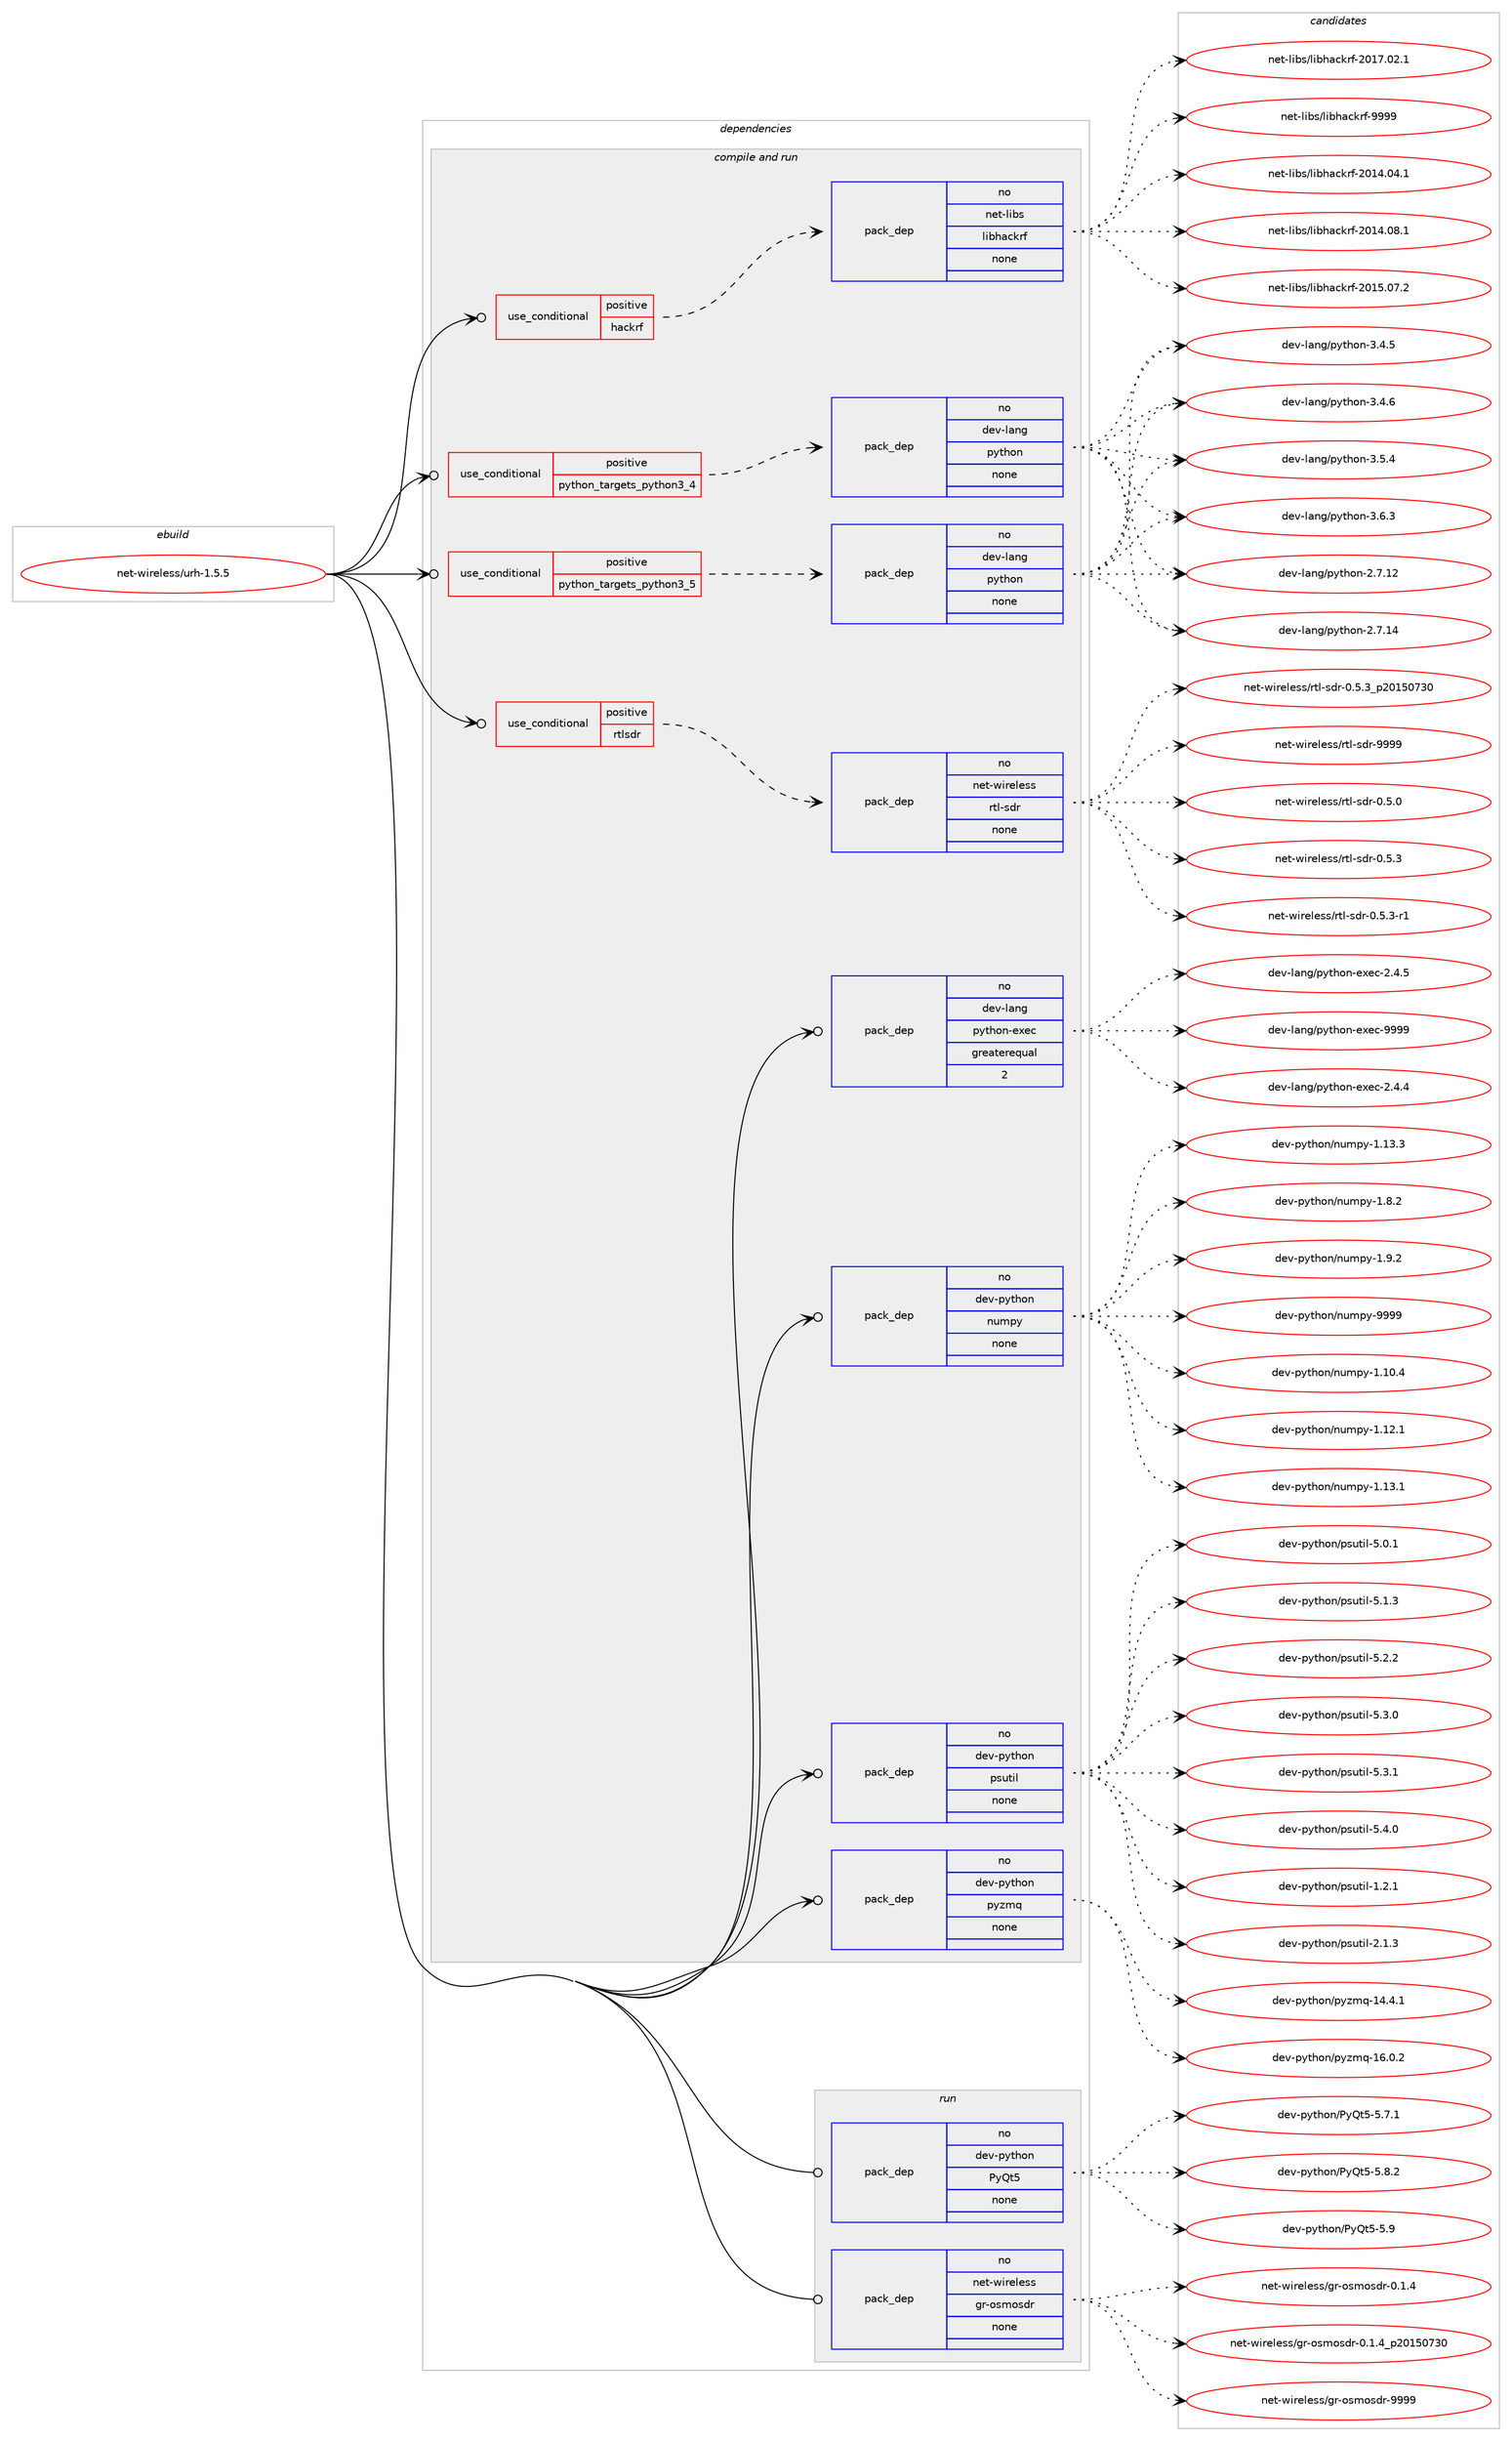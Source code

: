 digraph prolog {

# *************
# Graph options
# *************

newrank=true;
concentrate=true;
compound=true;
graph [rankdir=LR,fontname=Helvetica,fontsize=10,ranksep=1.5];#, ranksep=2.5, nodesep=0.2];
edge  [arrowhead=vee];
node  [fontname=Helvetica,fontsize=10];

# **********
# The ebuild
# **********

subgraph cluster_leftcol {
color=gray;
rank=same;
label=<<i>ebuild</i>>;
id [label="net-wireless/urh-1.5.5", color=red, width=4, href="../net-wireless/urh-1.5.5.svg"];
}

# ****************
# The dependencies
# ****************

subgraph cluster_midcol {
color=gray;
label=<<i>dependencies</i>>;
subgraph cluster_compile {
fillcolor="#eeeeee";
style=filled;
label=<<i>compile</i>>;
}
subgraph cluster_compileandrun {
fillcolor="#eeeeee";
style=filled;
label=<<i>compile and run</i>>;
subgraph cond108861 {
dependency440389 [label=<<TABLE BORDER="0" CELLBORDER="1" CELLSPACING="0" CELLPADDING="4"><TR><TD ROWSPAN="3" CELLPADDING="10">use_conditional</TD></TR><TR><TD>positive</TD></TR><TR><TD>hackrf</TD></TR></TABLE>>, shape=none, color=red];
subgraph pack323886 {
dependency440390 [label=<<TABLE BORDER="0" CELLBORDER="1" CELLSPACING="0" CELLPADDING="4" WIDTH="220"><TR><TD ROWSPAN="6" CELLPADDING="30">pack_dep</TD></TR><TR><TD WIDTH="110">no</TD></TR><TR><TD>net-libs</TD></TR><TR><TD>libhackrf</TD></TR><TR><TD>none</TD></TR><TR><TD></TD></TR></TABLE>>, shape=none, color=blue];
}
dependency440389:e -> dependency440390:w [weight=20,style="dashed",arrowhead="vee"];
}
id:e -> dependency440389:w [weight=20,style="solid",arrowhead="odotvee"];
subgraph cond108862 {
dependency440391 [label=<<TABLE BORDER="0" CELLBORDER="1" CELLSPACING="0" CELLPADDING="4"><TR><TD ROWSPAN="3" CELLPADDING="10">use_conditional</TD></TR><TR><TD>positive</TD></TR><TR><TD>python_targets_python3_4</TD></TR></TABLE>>, shape=none, color=red];
subgraph pack323887 {
dependency440392 [label=<<TABLE BORDER="0" CELLBORDER="1" CELLSPACING="0" CELLPADDING="4" WIDTH="220"><TR><TD ROWSPAN="6" CELLPADDING="30">pack_dep</TD></TR><TR><TD WIDTH="110">no</TD></TR><TR><TD>dev-lang</TD></TR><TR><TD>python</TD></TR><TR><TD>none</TD></TR><TR><TD></TD></TR></TABLE>>, shape=none, color=blue];
}
dependency440391:e -> dependency440392:w [weight=20,style="dashed",arrowhead="vee"];
}
id:e -> dependency440391:w [weight=20,style="solid",arrowhead="odotvee"];
subgraph cond108863 {
dependency440393 [label=<<TABLE BORDER="0" CELLBORDER="1" CELLSPACING="0" CELLPADDING="4"><TR><TD ROWSPAN="3" CELLPADDING="10">use_conditional</TD></TR><TR><TD>positive</TD></TR><TR><TD>python_targets_python3_5</TD></TR></TABLE>>, shape=none, color=red];
subgraph pack323888 {
dependency440394 [label=<<TABLE BORDER="0" CELLBORDER="1" CELLSPACING="0" CELLPADDING="4" WIDTH="220"><TR><TD ROWSPAN="6" CELLPADDING="30">pack_dep</TD></TR><TR><TD WIDTH="110">no</TD></TR><TR><TD>dev-lang</TD></TR><TR><TD>python</TD></TR><TR><TD>none</TD></TR><TR><TD></TD></TR></TABLE>>, shape=none, color=blue];
}
dependency440393:e -> dependency440394:w [weight=20,style="dashed",arrowhead="vee"];
}
id:e -> dependency440393:w [weight=20,style="solid",arrowhead="odotvee"];
subgraph cond108864 {
dependency440395 [label=<<TABLE BORDER="0" CELLBORDER="1" CELLSPACING="0" CELLPADDING="4"><TR><TD ROWSPAN="3" CELLPADDING="10">use_conditional</TD></TR><TR><TD>positive</TD></TR><TR><TD>rtlsdr</TD></TR></TABLE>>, shape=none, color=red];
subgraph pack323889 {
dependency440396 [label=<<TABLE BORDER="0" CELLBORDER="1" CELLSPACING="0" CELLPADDING="4" WIDTH="220"><TR><TD ROWSPAN="6" CELLPADDING="30">pack_dep</TD></TR><TR><TD WIDTH="110">no</TD></TR><TR><TD>net-wireless</TD></TR><TR><TD>rtl-sdr</TD></TR><TR><TD>none</TD></TR><TR><TD></TD></TR></TABLE>>, shape=none, color=blue];
}
dependency440395:e -> dependency440396:w [weight=20,style="dashed",arrowhead="vee"];
}
id:e -> dependency440395:w [weight=20,style="solid",arrowhead="odotvee"];
subgraph pack323890 {
dependency440397 [label=<<TABLE BORDER="0" CELLBORDER="1" CELLSPACING="0" CELLPADDING="4" WIDTH="220"><TR><TD ROWSPAN="6" CELLPADDING="30">pack_dep</TD></TR><TR><TD WIDTH="110">no</TD></TR><TR><TD>dev-lang</TD></TR><TR><TD>python-exec</TD></TR><TR><TD>greaterequal</TD></TR><TR><TD>2</TD></TR></TABLE>>, shape=none, color=blue];
}
id:e -> dependency440397:w [weight=20,style="solid",arrowhead="odotvee"];
subgraph pack323891 {
dependency440398 [label=<<TABLE BORDER="0" CELLBORDER="1" CELLSPACING="0" CELLPADDING="4" WIDTH="220"><TR><TD ROWSPAN="6" CELLPADDING="30">pack_dep</TD></TR><TR><TD WIDTH="110">no</TD></TR><TR><TD>dev-python</TD></TR><TR><TD>numpy</TD></TR><TR><TD>none</TD></TR><TR><TD></TD></TR></TABLE>>, shape=none, color=blue];
}
id:e -> dependency440398:w [weight=20,style="solid",arrowhead="odotvee"];
subgraph pack323892 {
dependency440399 [label=<<TABLE BORDER="0" CELLBORDER="1" CELLSPACING="0" CELLPADDING="4" WIDTH="220"><TR><TD ROWSPAN="6" CELLPADDING="30">pack_dep</TD></TR><TR><TD WIDTH="110">no</TD></TR><TR><TD>dev-python</TD></TR><TR><TD>psutil</TD></TR><TR><TD>none</TD></TR><TR><TD></TD></TR></TABLE>>, shape=none, color=blue];
}
id:e -> dependency440399:w [weight=20,style="solid",arrowhead="odotvee"];
subgraph pack323893 {
dependency440400 [label=<<TABLE BORDER="0" CELLBORDER="1" CELLSPACING="0" CELLPADDING="4" WIDTH="220"><TR><TD ROWSPAN="6" CELLPADDING="30">pack_dep</TD></TR><TR><TD WIDTH="110">no</TD></TR><TR><TD>dev-python</TD></TR><TR><TD>pyzmq</TD></TR><TR><TD>none</TD></TR><TR><TD></TD></TR></TABLE>>, shape=none, color=blue];
}
id:e -> dependency440400:w [weight=20,style="solid",arrowhead="odotvee"];
}
subgraph cluster_run {
fillcolor="#eeeeee";
style=filled;
label=<<i>run</i>>;
subgraph pack323894 {
dependency440401 [label=<<TABLE BORDER="0" CELLBORDER="1" CELLSPACING="0" CELLPADDING="4" WIDTH="220"><TR><TD ROWSPAN="6" CELLPADDING="30">pack_dep</TD></TR><TR><TD WIDTH="110">no</TD></TR><TR><TD>dev-python</TD></TR><TR><TD>PyQt5</TD></TR><TR><TD>none</TD></TR><TR><TD></TD></TR></TABLE>>, shape=none, color=blue];
}
id:e -> dependency440401:w [weight=20,style="solid",arrowhead="odot"];
subgraph pack323895 {
dependency440402 [label=<<TABLE BORDER="0" CELLBORDER="1" CELLSPACING="0" CELLPADDING="4" WIDTH="220"><TR><TD ROWSPAN="6" CELLPADDING="30">pack_dep</TD></TR><TR><TD WIDTH="110">no</TD></TR><TR><TD>net-wireless</TD></TR><TR><TD>gr-osmosdr</TD></TR><TR><TD>none</TD></TR><TR><TD></TD></TR></TABLE>>, shape=none, color=blue];
}
id:e -> dependency440402:w [weight=20,style="solid",arrowhead="odot"];
}
}

# **************
# The candidates
# **************

subgraph cluster_choices {
rank=same;
color=gray;
label=<<i>candidates</i>>;

subgraph choice323886 {
color=black;
nodesep=1;
choice11010111645108105981154710810598104979910711410245504849524648524649 [label="net-libs/libhackrf-2014.04.1", color=red, width=4,href="../net-libs/libhackrf-2014.04.1.svg"];
choice11010111645108105981154710810598104979910711410245504849524648564649 [label="net-libs/libhackrf-2014.08.1", color=red, width=4,href="../net-libs/libhackrf-2014.08.1.svg"];
choice11010111645108105981154710810598104979910711410245504849534648554650 [label="net-libs/libhackrf-2015.07.2", color=red, width=4,href="../net-libs/libhackrf-2015.07.2.svg"];
choice11010111645108105981154710810598104979910711410245504849554648504649 [label="net-libs/libhackrf-2017.02.1", color=red, width=4,href="../net-libs/libhackrf-2017.02.1.svg"];
choice1101011164510810598115471081059810497991071141024557575757 [label="net-libs/libhackrf-9999", color=red, width=4,href="../net-libs/libhackrf-9999.svg"];
dependency440390:e -> choice11010111645108105981154710810598104979910711410245504849524648524649:w [style=dotted,weight="100"];
dependency440390:e -> choice11010111645108105981154710810598104979910711410245504849524648564649:w [style=dotted,weight="100"];
dependency440390:e -> choice11010111645108105981154710810598104979910711410245504849534648554650:w [style=dotted,weight="100"];
dependency440390:e -> choice11010111645108105981154710810598104979910711410245504849554648504649:w [style=dotted,weight="100"];
dependency440390:e -> choice1101011164510810598115471081059810497991071141024557575757:w [style=dotted,weight="100"];
}
subgraph choice323887 {
color=black;
nodesep=1;
choice10010111845108971101034711212111610411111045504655464950 [label="dev-lang/python-2.7.12", color=red, width=4,href="../dev-lang/python-2.7.12.svg"];
choice10010111845108971101034711212111610411111045504655464952 [label="dev-lang/python-2.7.14", color=red, width=4,href="../dev-lang/python-2.7.14.svg"];
choice100101118451089711010347112121116104111110455146524653 [label="dev-lang/python-3.4.5", color=red, width=4,href="../dev-lang/python-3.4.5.svg"];
choice100101118451089711010347112121116104111110455146524654 [label="dev-lang/python-3.4.6", color=red, width=4,href="../dev-lang/python-3.4.6.svg"];
choice100101118451089711010347112121116104111110455146534652 [label="dev-lang/python-3.5.4", color=red, width=4,href="../dev-lang/python-3.5.4.svg"];
choice100101118451089711010347112121116104111110455146544651 [label="dev-lang/python-3.6.3", color=red, width=4,href="../dev-lang/python-3.6.3.svg"];
dependency440392:e -> choice10010111845108971101034711212111610411111045504655464950:w [style=dotted,weight="100"];
dependency440392:e -> choice10010111845108971101034711212111610411111045504655464952:w [style=dotted,weight="100"];
dependency440392:e -> choice100101118451089711010347112121116104111110455146524653:w [style=dotted,weight="100"];
dependency440392:e -> choice100101118451089711010347112121116104111110455146524654:w [style=dotted,weight="100"];
dependency440392:e -> choice100101118451089711010347112121116104111110455146534652:w [style=dotted,weight="100"];
dependency440392:e -> choice100101118451089711010347112121116104111110455146544651:w [style=dotted,weight="100"];
}
subgraph choice323888 {
color=black;
nodesep=1;
choice10010111845108971101034711212111610411111045504655464950 [label="dev-lang/python-2.7.12", color=red, width=4,href="../dev-lang/python-2.7.12.svg"];
choice10010111845108971101034711212111610411111045504655464952 [label="dev-lang/python-2.7.14", color=red, width=4,href="../dev-lang/python-2.7.14.svg"];
choice100101118451089711010347112121116104111110455146524653 [label="dev-lang/python-3.4.5", color=red, width=4,href="../dev-lang/python-3.4.5.svg"];
choice100101118451089711010347112121116104111110455146524654 [label="dev-lang/python-3.4.6", color=red, width=4,href="../dev-lang/python-3.4.6.svg"];
choice100101118451089711010347112121116104111110455146534652 [label="dev-lang/python-3.5.4", color=red, width=4,href="../dev-lang/python-3.5.4.svg"];
choice100101118451089711010347112121116104111110455146544651 [label="dev-lang/python-3.6.3", color=red, width=4,href="../dev-lang/python-3.6.3.svg"];
dependency440394:e -> choice10010111845108971101034711212111610411111045504655464950:w [style=dotted,weight="100"];
dependency440394:e -> choice10010111845108971101034711212111610411111045504655464952:w [style=dotted,weight="100"];
dependency440394:e -> choice100101118451089711010347112121116104111110455146524653:w [style=dotted,weight="100"];
dependency440394:e -> choice100101118451089711010347112121116104111110455146524654:w [style=dotted,weight="100"];
dependency440394:e -> choice100101118451089711010347112121116104111110455146534652:w [style=dotted,weight="100"];
dependency440394:e -> choice100101118451089711010347112121116104111110455146544651:w [style=dotted,weight="100"];
}
subgraph choice323889 {
color=black;
nodesep=1;
choice110101116451191051141011081011151154711411610845115100114454846534648 [label="net-wireless/rtl-sdr-0.5.0", color=red, width=4,href="../net-wireless/rtl-sdr-0.5.0.svg"];
choice110101116451191051141011081011151154711411610845115100114454846534651 [label="net-wireless/rtl-sdr-0.5.3", color=red, width=4,href="../net-wireless/rtl-sdr-0.5.3.svg"];
choice1101011164511910511410110810111511547114116108451151001144548465346514511449 [label="net-wireless/rtl-sdr-0.5.3-r1", color=red, width=4,href="../net-wireless/rtl-sdr-0.5.3-r1.svg"];
choice110101116451191051141011081011151154711411610845115100114454846534651951125048495348555148 [label="net-wireless/rtl-sdr-0.5.3_p20150730", color=red, width=4,href="../net-wireless/rtl-sdr-0.5.3_p20150730.svg"];
choice1101011164511910511410110810111511547114116108451151001144557575757 [label="net-wireless/rtl-sdr-9999", color=red, width=4,href="../net-wireless/rtl-sdr-9999.svg"];
dependency440396:e -> choice110101116451191051141011081011151154711411610845115100114454846534648:w [style=dotted,weight="100"];
dependency440396:e -> choice110101116451191051141011081011151154711411610845115100114454846534651:w [style=dotted,weight="100"];
dependency440396:e -> choice1101011164511910511410110810111511547114116108451151001144548465346514511449:w [style=dotted,weight="100"];
dependency440396:e -> choice110101116451191051141011081011151154711411610845115100114454846534651951125048495348555148:w [style=dotted,weight="100"];
dependency440396:e -> choice1101011164511910511410110810111511547114116108451151001144557575757:w [style=dotted,weight="100"];
}
subgraph choice323890 {
color=black;
nodesep=1;
choice1001011184510897110103471121211161041111104510112010199455046524652 [label="dev-lang/python-exec-2.4.4", color=red, width=4,href="../dev-lang/python-exec-2.4.4.svg"];
choice1001011184510897110103471121211161041111104510112010199455046524653 [label="dev-lang/python-exec-2.4.5", color=red, width=4,href="../dev-lang/python-exec-2.4.5.svg"];
choice10010111845108971101034711212111610411111045101120101994557575757 [label="dev-lang/python-exec-9999", color=red, width=4,href="../dev-lang/python-exec-9999.svg"];
dependency440397:e -> choice1001011184510897110103471121211161041111104510112010199455046524652:w [style=dotted,weight="100"];
dependency440397:e -> choice1001011184510897110103471121211161041111104510112010199455046524653:w [style=dotted,weight="100"];
dependency440397:e -> choice10010111845108971101034711212111610411111045101120101994557575757:w [style=dotted,weight="100"];
}
subgraph choice323891 {
color=black;
nodesep=1;
choice100101118451121211161041111104711011710911212145494649484652 [label="dev-python/numpy-1.10.4", color=red, width=4,href="../dev-python/numpy-1.10.4.svg"];
choice100101118451121211161041111104711011710911212145494649504649 [label="dev-python/numpy-1.12.1", color=red, width=4,href="../dev-python/numpy-1.12.1.svg"];
choice100101118451121211161041111104711011710911212145494649514649 [label="dev-python/numpy-1.13.1", color=red, width=4,href="../dev-python/numpy-1.13.1.svg"];
choice100101118451121211161041111104711011710911212145494649514651 [label="dev-python/numpy-1.13.3", color=red, width=4,href="../dev-python/numpy-1.13.3.svg"];
choice1001011184511212111610411111047110117109112121454946564650 [label="dev-python/numpy-1.8.2", color=red, width=4,href="../dev-python/numpy-1.8.2.svg"];
choice1001011184511212111610411111047110117109112121454946574650 [label="dev-python/numpy-1.9.2", color=red, width=4,href="../dev-python/numpy-1.9.2.svg"];
choice10010111845112121116104111110471101171091121214557575757 [label="dev-python/numpy-9999", color=red, width=4,href="../dev-python/numpy-9999.svg"];
dependency440398:e -> choice100101118451121211161041111104711011710911212145494649484652:w [style=dotted,weight="100"];
dependency440398:e -> choice100101118451121211161041111104711011710911212145494649504649:w [style=dotted,weight="100"];
dependency440398:e -> choice100101118451121211161041111104711011710911212145494649514649:w [style=dotted,weight="100"];
dependency440398:e -> choice100101118451121211161041111104711011710911212145494649514651:w [style=dotted,weight="100"];
dependency440398:e -> choice1001011184511212111610411111047110117109112121454946564650:w [style=dotted,weight="100"];
dependency440398:e -> choice1001011184511212111610411111047110117109112121454946574650:w [style=dotted,weight="100"];
dependency440398:e -> choice10010111845112121116104111110471101171091121214557575757:w [style=dotted,weight="100"];
}
subgraph choice323892 {
color=black;
nodesep=1;
choice1001011184511212111610411111047112115117116105108454946504649 [label="dev-python/psutil-1.2.1", color=red, width=4,href="../dev-python/psutil-1.2.1.svg"];
choice1001011184511212111610411111047112115117116105108455046494651 [label="dev-python/psutil-2.1.3", color=red, width=4,href="../dev-python/psutil-2.1.3.svg"];
choice1001011184511212111610411111047112115117116105108455346484649 [label="dev-python/psutil-5.0.1", color=red, width=4,href="../dev-python/psutil-5.0.1.svg"];
choice1001011184511212111610411111047112115117116105108455346494651 [label="dev-python/psutil-5.1.3", color=red, width=4,href="../dev-python/psutil-5.1.3.svg"];
choice1001011184511212111610411111047112115117116105108455346504650 [label="dev-python/psutil-5.2.2", color=red, width=4,href="../dev-python/psutil-5.2.2.svg"];
choice1001011184511212111610411111047112115117116105108455346514648 [label="dev-python/psutil-5.3.0", color=red, width=4,href="../dev-python/psutil-5.3.0.svg"];
choice1001011184511212111610411111047112115117116105108455346514649 [label="dev-python/psutil-5.3.1", color=red, width=4,href="../dev-python/psutil-5.3.1.svg"];
choice1001011184511212111610411111047112115117116105108455346524648 [label="dev-python/psutil-5.4.0", color=red, width=4,href="../dev-python/psutil-5.4.0.svg"];
dependency440399:e -> choice1001011184511212111610411111047112115117116105108454946504649:w [style=dotted,weight="100"];
dependency440399:e -> choice1001011184511212111610411111047112115117116105108455046494651:w [style=dotted,weight="100"];
dependency440399:e -> choice1001011184511212111610411111047112115117116105108455346484649:w [style=dotted,weight="100"];
dependency440399:e -> choice1001011184511212111610411111047112115117116105108455346494651:w [style=dotted,weight="100"];
dependency440399:e -> choice1001011184511212111610411111047112115117116105108455346504650:w [style=dotted,weight="100"];
dependency440399:e -> choice1001011184511212111610411111047112115117116105108455346514648:w [style=dotted,weight="100"];
dependency440399:e -> choice1001011184511212111610411111047112115117116105108455346514649:w [style=dotted,weight="100"];
dependency440399:e -> choice1001011184511212111610411111047112115117116105108455346524648:w [style=dotted,weight="100"];
}
subgraph choice323893 {
color=black;
nodesep=1;
choice100101118451121211161041111104711212112210911345495246524649 [label="dev-python/pyzmq-14.4.1", color=red, width=4,href="../dev-python/pyzmq-14.4.1.svg"];
choice100101118451121211161041111104711212112210911345495446484650 [label="dev-python/pyzmq-16.0.2", color=red, width=4,href="../dev-python/pyzmq-16.0.2.svg"];
dependency440400:e -> choice100101118451121211161041111104711212112210911345495246524649:w [style=dotted,weight="100"];
dependency440400:e -> choice100101118451121211161041111104711212112210911345495446484650:w [style=dotted,weight="100"];
}
subgraph choice323894 {
color=black;
nodesep=1;
choice1001011184511212111610411111047801218111653455346554649 [label="dev-python/PyQt5-5.7.1", color=red, width=4,href="../dev-python/PyQt5-5.7.1.svg"];
choice1001011184511212111610411111047801218111653455346564650 [label="dev-python/PyQt5-5.8.2", color=red, width=4,href="../dev-python/PyQt5-5.8.2.svg"];
choice100101118451121211161041111104780121811165345534657 [label="dev-python/PyQt5-5.9", color=red, width=4,href="../dev-python/PyQt5-5.9.svg"];
dependency440401:e -> choice1001011184511212111610411111047801218111653455346554649:w [style=dotted,weight="100"];
dependency440401:e -> choice1001011184511212111610411111047801218111653455346564650:w [style=dotted,weight="100"];
dependency440401:e -> choice100101118451121211161041111104780121811165345534657:w [style=dotted,weight="100"];
}
subgraph choice323895 {
color=black;
nodesep=1;
choice110101116451191051141011081011151154710311445111115109111115100114454846494652 [label="net-wireless/gr-osmosdr-0.1.4", color=red, width=4,href="../net-wireless/gr-osmosdr-0.1.4.svg"];
choice110101116451191051141011081011151154710311445111115109111115100114454846494652951125048495348555148 [label="net-wireless/gr-osmosdr-0.1.4_p20150730", color=red, width=4,href="../net-wireless/gr-osmosdr-0.1.4_p20150730.svg"];
choice1101011164511910511410110810111511547103114451111151091111151001144557575757 [label="net-wireless/gr-osmosdr-9999", color=red, width=4,href="../net-wireless/gr-osmosdr-9999.svg"];
dependency440402:e -> choice110101116451191051141011081011151154710311445111115109111115100114454846494652:w [style=dotted,weight="100"];
dependency440402:e -> choice110101116451191051141011081011151154710311445111115109111115100114454846494652951125048495348555148:w [style=dotted,weight="100"];
dependency440402:e -> choice1101011164511910511410110810111511547103114451111151091111151001144557575757:w [style=dotted,weight="100"];
}
}

}

